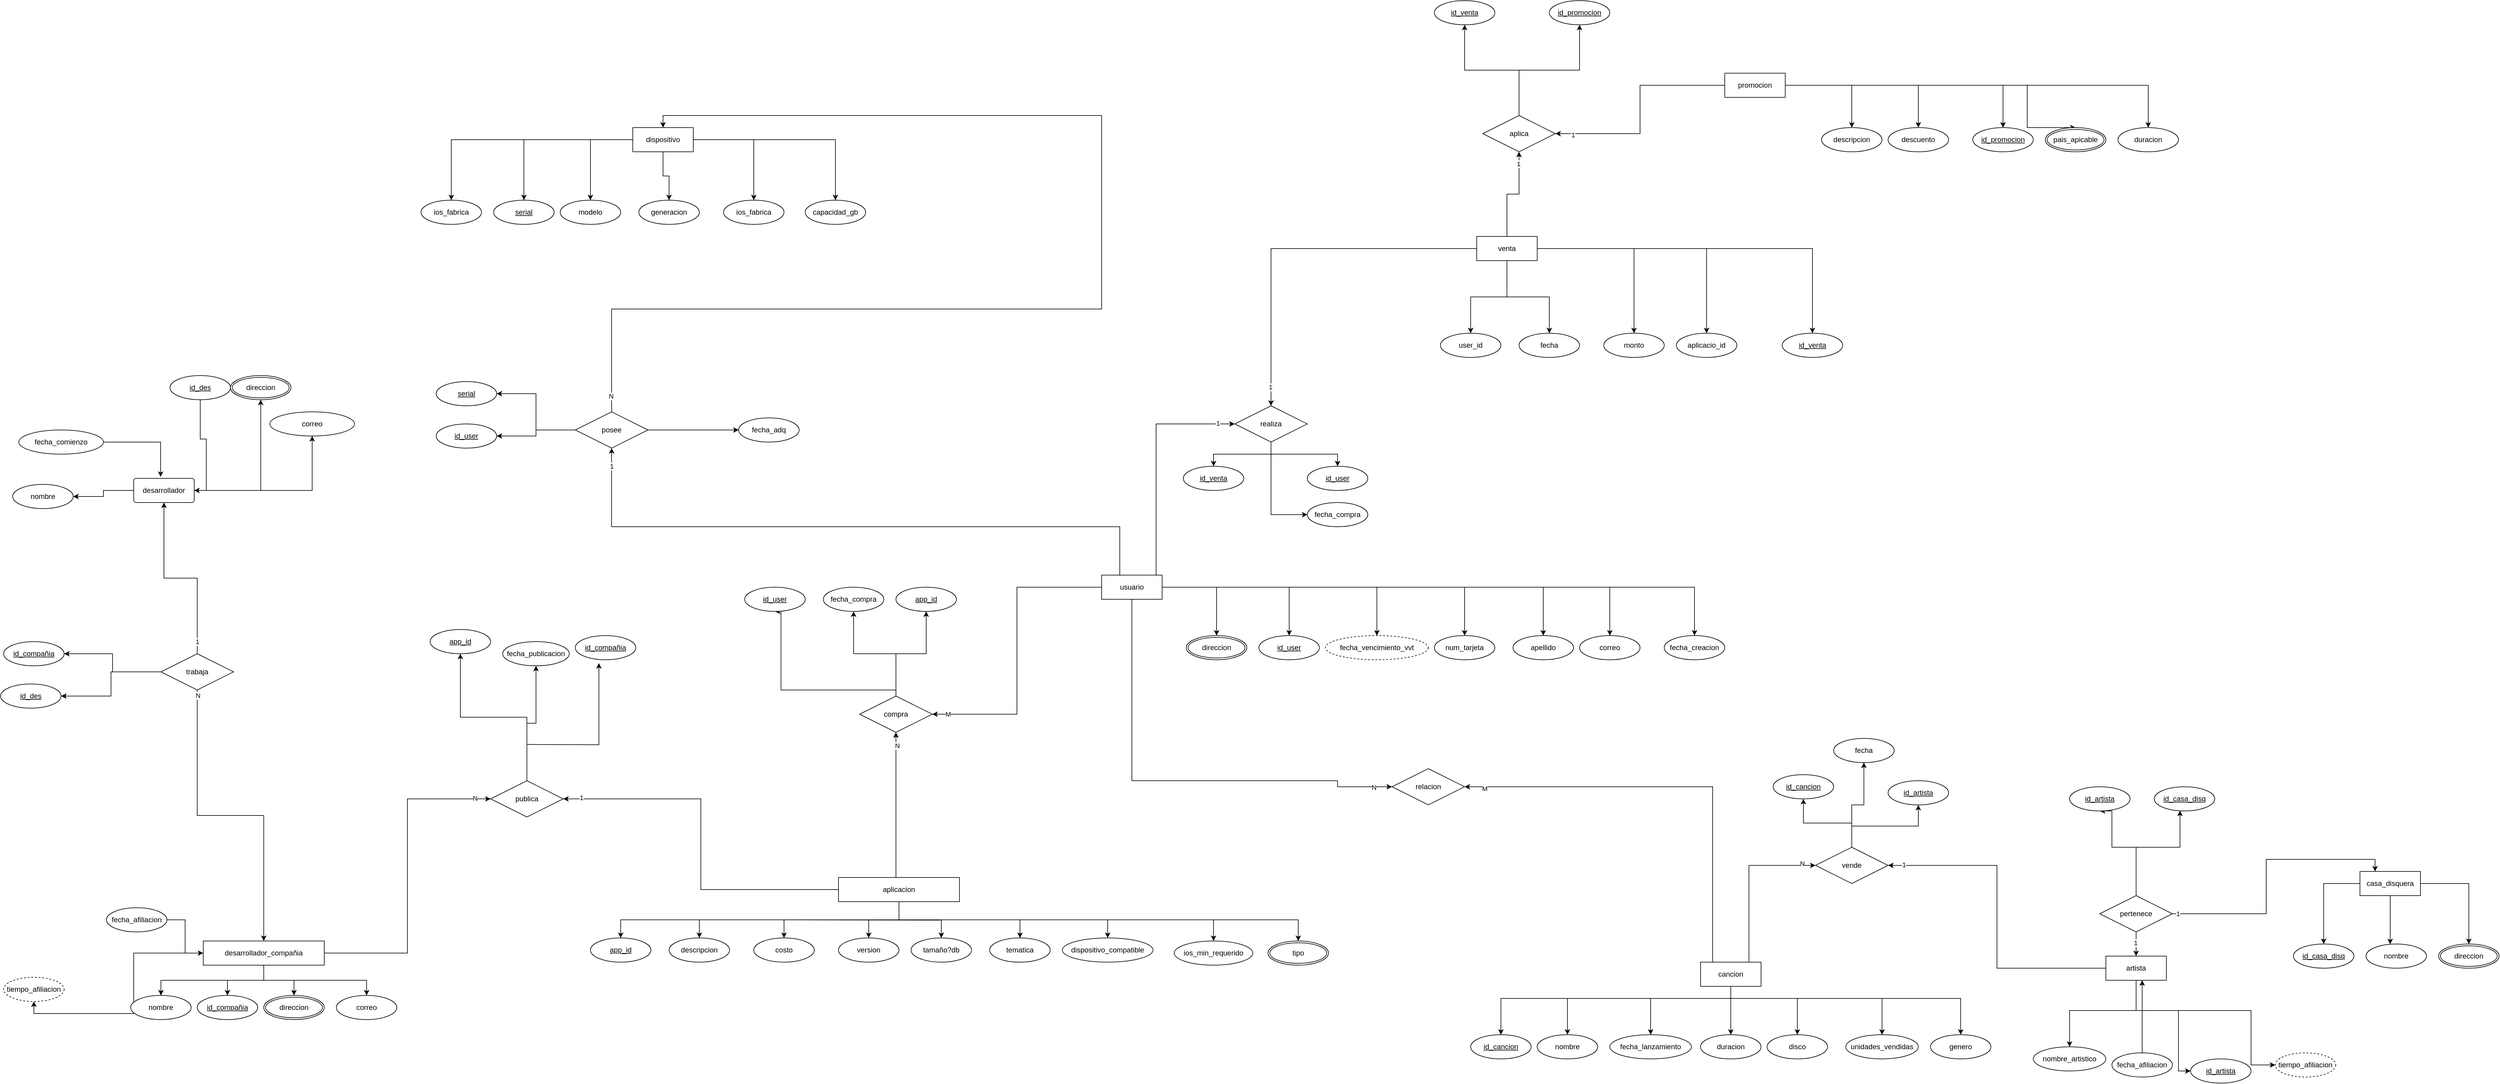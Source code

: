 <mxfile version="22.0.4" type="github">
  <diagram id="R2lEEEUBdFMjLlhIrx00" name="Page-1">
    <mxGraphModel dx="4090" dy="2417" grid="1" gridSize="10" guides="1" tooltips="1" connect="1" arrows="1" fold="1" page="1" pageScale="1" pageWidth="850" pageHeight="1100" math="0" shadow="0" extFonts="Permanent Marker^https://fonts.googleapis.com/css?family=Permanent+Marker">
      <root>
        <mxCell id="0" />
        <mxCell id="1" parent="0" />
        <mxCell id="SSo1Bui5Lx6O3HchYfqY-8" style="edgeStyle=orthogonalEdgeStyle;rounded=0;orthogonalLoop=1;jettySize=auto;html=1;exitX=0.5;exitY=1;exitDx=0;exitDy=0;labelBackgroundColor=none;fontColor=default;" parent="1" source="SSo1Bui5Lx6O3HchYfqY-2" target="SSo1Bui5Lx6O3HchYfqY-3" edge="1">
          <mxGeometry relative="1" as="geometry" />
        </mxCell>
        <mxCell id="SSo1Bui5Lx6O3HchYfqY-15" style="edgeStyle=orthogonalEdgeStyle;rounded=0;orthogonalLoop=1;jettySize=auto;html=1;exitX=0.5;exitY=1;exitDx=0;exitDy=0;entryX=0.5;entryY=0;entryDx=0;entryDy=0;labelBackgroundColor=none;fontColor=default;" parent="1" source="SSo1Bui5Lx6O3HchYfqY-2" target="SSo1Bui5Lx6O3HchYfqY-14" edge="1">
          <mxGeometry relative="1" as="geometry" />
        </mxCell>
        <mxCell id="SSo1Bui5Lx6O3HchYfqY-17" style="edgeStyle=orthogonalEdgeStyle;rounded=0;orthogonalLoop=1;jettySize=auto;html=1;exitX=0.5;exitY=1;exitDx=0;exitDy=0;entryX=0.5;entryY=0;entryDx=0;entryDy=0;labelBackgroundColor=none;fontColor=default;" parent="1" source="SSo1Bui5Lx6O3HchYfqY-2" target="SSo1Bui5Lx6O3HchYfqY-11" edge="1">
          <mxGeometry relative="1" as="geometry" />
        </mxCell>
        <mxCell id="SSo1Bui5Lx6O3HchYfqY-18" style="edgeStyle=orthogonalEdgeStyle;rounded=0;orthogonalLoop=1;jettySize=auto;html=1;exitX=0.5;exitY=1;exitDx=0;exitDy=0;entryX=0.5;entryY=0;entryDx=0;entryDy=0;labelBackgroundColor=none;fontColor=default;" parent="1" source="SSo1Bui5Lx6O3HchYfqY-2" target="SSo1Bui5Lx6O3HchYfqY-16" edge="1">
          <mxGeometry relative="1" as="geometry" />
        </mxCell>
        <mxCell id="SSo1Bui5Lx6O3HchYfqY-138" style="edgeStyle=orthogonalEdgeStyle;rounded=0;orthogonalLoop=1;jettySize=auto;html=1;entryX=0.5;entryY=1;entryDx=0;entryDy=0;labelBackgroundColor=none;fontColor=default;" parent="1" source="SSo1Bui5Lx6O3HchYfqY-2" target="SSo1Bui5Lx6O3HchYfqY-134" edge="1">
          <mxGeometry relative="1" as="geometry" />
        </mxCell>
        <mxCell id="jsPNZrVTcMgxIfO3t_Fd-47" style="edgeStyle=orthogonalEdgeStyle;rounded=0;orthogonalLoop=1;jettySize=auto;html=1;entryX=0;entryY=0.5;entryDx=0;entryDy=0;labelBackgroundColor=none;fontColor=default;" edge="1" parent="1" source="SSo1Bui5Lx6O3HchYfqY-2" target="SSo1Bui5Lx6O3HchYfqY-145">
          <mxGeometry relative="1" as="geometry" />
        </mxCell>
        <mxCell id="jsPNZrVTcMgxIfO3t_Fd-82" value="N" style="edgeLabel;html=1;align=center;verticalAlign=middle;resizable=0;points=[];" vertex="1" connectable="0" parent="jsPNZrVTcMgxIfO3t_Fd-47">
          <mxGeometry x="0.902" y="1" relative="1" as="geometry">
            <mxPoint as="offset" />
          </mxGeometry>
        </mxCell>
        <mxCell id="SSo1Bui5Lx6O3HchYfqY-2" value="desarrollador_compañia" style="whiteSpace=wrap;html=1;align=center;labelBackgroundColor=none;" parent="1" vertex="1">
          <mxGeometry x="-1335" y="725" width="200" height="40" as="geometry" />
        </mxCell>
        <mxCell id="SSo1Bui5Lx6O3HchYfqY-3" value="nombre " style="ellipse;whiteSpace=wrap;html=1;align=center;labelBackgroundColor=none;" parent="1" vertex="1">
          <mxGeometry x="-1455" y="815" width="100" height="40" as="geometry" />
        </mxCell>
        <mxCell id="SSo1Bui5Lx6O3HchYfqY-11" value="id_compañia" style="ellipse;whiteSpace=wrap;html=1;align=center;fontStyle=4;labelBackgroundColor=none;" parent="1" vertex="1">
          <mxGeometry x="-1345" y="815" width="100" height="40" as="geometry" />
        </mxCell>
        <mxCell id="SSo1Bui5Lx6O3HchYfqY-14" value="direccion" style="ellipse;shape=doubleEllipse;margin=3;whiteSpace=wrap;html=1;align=center;labelBackgroundColor=none;" parent="1" vertex="1">
          <mxGeometry x="-1235" y="815" width="100" height="40" as="geometry" />
        </mxCell>
        <mxCell id="SSo1Bui5Lx6O3HchYfqY-16" value="correo" style="ellipse;whiteSpace=wrap;html=1;align=center;labelBackgroundColor=none;" parent="1" vertex="1">
          <mxGeometry x="-1115" y="815" width="100" height="40" as="geometry" />
        </mxCell>
        <mxCell id="SSo1Bui5Lx6O3HchYfqY-23" style="edgeStyle=orthogonalEdgeStyle;rounded=0;orthogonalLoop=1;jettySize=auto;html=1;exitX=0.5;exitY=1;exitDx=0;exitDy=0;entryX=0.5;entryY=0;entryDx=0;entryDy=0;labelBackgroundColor=none;fontColor=default;" parent="1" source="SSo1Bui5Lx6O3HchYfqY-19" target="SSo1Bui5Lx6O3HchYfqY-22" edge="1">
          <mxGeometry relative="1" as="geometry" />
        </mxCell>
        <mxCell id="SSo1Bui5Lx6O3HchYfqY-26" style="edgeStyle=orthogonalEdgeStyle;rounded=0;orthogonalLoop=1;jettySize=auto;html=1;exitX=0.5;exitY=1;exitDx=0;exitDy=0;entryX=0.5;entryY=0;entryDx=0;entryDy=0;labelBackgroundColor=none;fontColor=default;" parent="1" source="SSo1Bui5Lx6O3HchYfqY-19" target="SSo1Bui5Lx6O3HchYfqY-24" edge="1">
          <mxGeometry relative="1" as="geometry" />
        </mxCell>
        <mxCell id="SSo1Bui5Lx6O3HchYfqY-28" style="edgeStyle=orthogonalEdgeStyle;rounded=0;orthogonalLoop=1;jettySize=auto;html=1;exitX=0.5;exitY=1;exitDx=0;exitDy=0;entryX=0.5;entryY=0;entryDx=0;entryDy=0;labelBackgroundColor=none;fontColor=default;" parent="1" source="SSo1Bui5Lx6O3HchYfqY-19" target="SSo1Bui5Lx6O3HchYfqY-20" edge="1">
          <mxGeometry relative="1" as="geometry" />
        </mxCell>
        <mxCell id="SSo1Bui5Lx6O3HchYfqY-29" style="edgeStyle=orthogonalEdgeStyle;rounded=0;orthogonalLoop=1;jettySize=auto;html=1;exitX=0.5;exitY=1;exitDx=0;exitDy=0;entryX=0.5;entryY=0;entryDx=0;entryDy=0;labelBackgroundColor=none;fontColor=default;" parent="1" source="SSo1Bui5Lx6O3HchYfqY-19" target="SSo1Bui5Lx6O3HchYfqY-27" edge="1">
          <mxGeometry relative="1" as="geometry" />
        </mxCell>
        <mxCell id="SSo1Bui5Lx6O3HchYfqY-31" style="edgeStyle=orthogonalEdgeStyle;rounded=0;orthogonalLoop=1;jettySize=auto;html=1;entryX=0.5;entryY=0;entryDx=0;entryDy=0;labelBackgroundColor=none;fontColor=default;" parent="1" target="SSo1Bui5Lx6O3HchYfqY-30" edge="1">
          <mxGeometry relative="1" as="geometry">
            <mxPoint x="-375" y="690" as="sourcePoint" />
          </mxGeometry>
        </mxCell>
        <mxCell id="SSo1Bui5Lx6O3HchYfqY-33" style="edgeStyle=orthogonalEdgeStyle;rounded=0;orthogonalLoop=1;jettySize=auto;html=1;exitX=0.5;exitY=1;exitDx=0;exitDy=0;entryX=0.5;entryY=0;entryDx=0;entryDy=0;labelBackgroundColor=none;fontColor=default;" parent="1" source="SSo1Bui5Lx6O3HchYfqY-19" target="SSo1Bui5Lx6O3HchYfqY-32" edge="1">
          <mxGeometry relative="1" as="geometry" />
        </mxCell>
        <mxCell id="jsPNZrVTcMgxIfO3t_Fd-42" style="edgeStyle=orthogonalEdgeStyle;rounded=0;orthogonalLoop=1;jettySize=auto;html=1;entryX=0.5;entryY=1;entryDx=0;entryDy=0;labelBackgroundColor=none;fontColor=default;" edge="1" parent="1" source="SSo1Bui5Lx6O3HchYfqY-19" target="SSo1Bui5Lx6O3HchYfqY-162">
          <mxGeometry relative="1" as="geometry">
            <Array as="points">
              <mxPoint x="-190" y="540" />
              <mxPoint x="-190" y="540" />
            </Array>
          </mxGeometry>
        </mxCell>
        <mxCell id="jsPNZrVTcMgxIfO3t_Fd-86" value="N" style="edgeLabel;html=1;align=center;verticalAlign=middle;resizable=0;points=[];" vertex="1" connectable="0" parent="jsPNZrVTcMgxIfO3t_Fd-42">
          <mxGeometry x="0.817" y="-2" relative="1" as="geometry">
            <mxPoint as="offset" />
          </mxGeometry>
        </mxCell>
        <mxCell id="jsPNZrVTcMgxIfO3t_Fd-46" style="edgeStyle=orthogonalEdgeStyle;rounded=0;orthogonalLoop=1;jettySize=auto;html=1;entryX=1;entryY=0.5;entryDx=0;entryDy=0;labelBackgroundColor=none;fontColor=default;" edge="1" parent="1" source="SSo1Bui5Lx6O3HchYfqY-19" target="SSo1Bui5Lx6O3HchYfqY-145">
          <mxGeometry relative="1" as="geometry" />
        </mxCell>
        <mxCell id="jsPNZrVTcMgxIfO3t_Fd-80" value="1" style="edgeLabel;html=1;align=center;verticalAlign=middle;resizable=0;points=[];" vertex="1" connectable="0" parent="jsPNZrVTcMgxIfO3t_Fd-46">
          <mxGeometry x="0.9" y="2" relative="1" as="geometry">
            <mxPoint y="-4" as="offset" />
          </mxGeometry>
        </mxCell>
        <mxCell id="jsPNZrVTcMgxIfO3t_Fd-50" style="edgeStyle=orthogonalEdgeStyle;rounded=0;orthogonalLoop=1;jettySize=auto;html=1;labelBackgroundColor=none;fontColor=default;" edge="1" parent="1" source="SSo1Bui5Lx6O3HchYfqY-19" target="SSo1Bui5Lx6O3HchYfqY-34">
          <mxGeometry relative="1" as="geometry">
            <Array as="points">
              <mxPoint x="-185" y="690" />
              <mxPoint x="160" y="690" />
            </Array>
          </mxGeometry>
        </mxCell>
        <mxCell id="jsPNZrVTcMgxIfO3t_Fd-52" style="edgeStyle=orthogonalEdgeStyle;rounded=0;orthogonalLoop=1;jettySize=auto;html=1;entryX=0.5;entryY=0;entryDx=0;entryDy=0;labelBackgroundColor=none;fontColor=default;" edge="1" parent="1" source="SSo1Bui5Lx6O3HchYfqY-19" target="jsPNZrVTcMgxIfO3t_Fd-39">
          <mxGeometry relative="1" as="geometry">
            <Array as="points">
              <mxPoint x="-185" y="690" />
              <mxPoint x="475" y="690" />
            </Array>
          </mxGeometry>
        </mxCell>
        <mxCell id="jsPNZrVTcMgxIfO3t_Fd-85" style="edgeStyle=orthogonalEdgeStyle;rounded=0;orthogonalLoop=1;jettySize=auto;html=1;entryX=0.5;entryY=0;entryDx=0;entryDy=0;" edge="1" parent="1" source="SSo1Bui5Lx6O3HchYfqY-19" target="SSo1Bui5Lx6O3HchYfqY-139">
          <mxGeometry relative="1" as="geometry">
            <Array as="points">
              <mxPoint x="-185" y="690" />
              <mxPoint x="335" y="690" />
            </Array>
          </mxGeometry>
        </mxCell>
        <mxCell id="SSo1Bui5Lx6O3HchYfqY-19" value="aplicacion" style="whiteSpace=wrap;html=1;align=center;labelBackgroundColor=none;" parent="1" vertex="1">
          <mxGeometry x="-285" y="620" width="200" height="40" as="geometry" />
        </mxCell>
        <mxCell id="SSo1Bui5Lx6O3HchYfqY-20" value="app_id" style="ellipse;whiteSpace=wrap;html=1;align=center;fontStyle=4;labelBackgroundColor=none;" parent="1" vertex="1">
          <mxGeometry x="-695" y="720" width="100" height="40" as="geometry" />
        </mxCell>
        <mxCell id="SSo1Bui5Lx6O3HchYfqY-22" value="descripcion&lt;br&gt;" style="ellipse;whiteSpace=wrap;html=1;align=center;labelBackgroundColor=none;" parent="1" vertex="1">
          <mxGeometry x="-565" y="720" width="100" height="40" as="geometry" />
        </mxCell>
        <mxCell id="SSo1Bui5Lx6O3HchYfqY-24" value="costo" style="ellipse;whiteSpace=wrap;html=1;align=center;labelBackgroundColor=none;" parent="1" vertex="1">
          <mxGeometry x="-425" y="720" width="100" height="40" as="geometry" />
        </mxCell>
        <mxCell id="SSo1Bui5Lx6O3HchYfqY-27" value="version&lt;br&gt;" style="ellipse;whiteSpace=wrap;html=1;align=center;labelBackgroundColor=none;" parent="1" vertex="1">
          <mxGeometry x="-285" y="720" width="100" height="40" as="geometry" />
        </mxCell>
        <mxCell id="SSo1Bui5Lx6O3HchYfqY-30" value="tamaño?db" style="ellipse;whiteSpace=wrap;html=1;align=center;labelBackgroundColor=none;" parent="1" vertex="1">
          <mxGeometry x="-165" y="720" width="100" height="40" as="geometry" />
        </mxCell>
        <mxCell id="SSo1Bui5Lx6O3HchYfqY-32" value="tematica" style="ellipse;whiteSpace=wrap;html=1;align=center;labelBackgroundColor=none;" parent="1" vertex="1">
          <mxGeometry x="-35" y="720" width="100" height="40" as="geometry" />
        </mxCell>
        <mxCell id="SSo1Bui5Lx6O3HchYfqY-34" value="dispositivo_compatible" style="ellipse;whiteSpace=wrap;html=1;align=center;labelBackgroundColor=none;" parent="1" vertex="1">
          <mxGeometry x="85" y="720" width="150" height="40" as="geometry" />
        </mxCell>
        <mxCell id="SSo1Bui5Lx6O3HchYfqY-39" style="edgeStyle=orthogonalEdgeStyle;rounded=0;orthogonalLoop=1;jettySize=auto;html=1;entryX=0.5;entryY=0;entryDx=0;entryDy=0;labelBackgroundColor=none;fontColor=default;" parent="1" source="SSo1Bui5Lx6O3HchYfqY-37" target="SSo1Bui5Lx6O3HchYfqY-38" edge="1">
          <mxGeometry relative="1" as="geometry" />
        </mxCell>
        <mxCell id="SSo1Bui5Lx6O3HchYfqY-43" style="edgeStyle=orthogonalEdgeStyle;rounded=0;orthogonalLoop=1;jettySize=auto;html=1;entryX=0.5;entryY=0;entryDx=0;entryDy=0;labelBackgroundColor=none;fontColor=default;" parent="1" source="SSo1Bui5Lx6O3HchYfqY-37" target="SSo1Bui5Lx6O3HchYfqY-42" edge="1">
          <mxGeometry relative="1" as="geometry" />
        </mxCell>
        <mxCell id="SSo1Bui5Lx6O3HchYfqY-46" style="edgeStyle=orthogonalEdgeStyle;rounded=0;orthogonalLoop=1;jettySize=auto;html=1;labelBackgroundColor=none;fontColor=default;" parent="1" source="SSo1Bui5Lx6O3HchYfqY-37" target="SSo1Bui5Lx6O3HchYfqY-45" edge="1">
          <mxGeometry relative="1" as="geometry" />
        </mxCell>
        <mxCell id="SSo1Bui5Lx6O3HchYfqY-48" style="edgeStyle=orthogonalEdgeStyle;rounded=0;orthogonalLoop=1;jettySize=auto;html=1;entryX=0.5;entryY=0;entryDx=0;entryDy=0;labelBackgroundColor=none;fontColor=default;" parent="1" source="SSo1Bui5Lx6O3HchYfqY-37" target="SSo1Bui5Lx6O3HchYfqY-47" edge="1">
          <mxGeometry relative="1" as="geometry" />
        </mxCell>
        <mxCell id="SSo1Bui5Lx6O3HchYfqY-51" style="edgeStyle=orthogonalEdgeStyle;rounded=0;orthogonalLoop=1;jettySize=auto;html=1;labelBackgroundColor=none;fontColor=default;" parent="1" source="SSo1Bui5Lx6O3HchYfqY-37" target="SSo1Bui5Lx6O3HchYfqY-50" edge="1">
          <mxGeometry relative="1" as="geometry" />
        </mxCell>
        <mxCell id="SSo1Bui5Lx6O3HchYfqY-57" style="edgeStyle=orthogonalEdgeStyle;rounded=0;orthogonalLoop=1;jettySize=auto;html=1;labelBackgroundColor=none;fontColor=default;" parent="1" source="SSo1Bui5Lx6O3HchYfqY-37" target="SSo1Bui5Lx6O3HchYfqY-54" edge="1">
          <mxGeometry relative="1" as="geometry" />
        </mxCell>
        <mxCell id="jsPNZrVTcMgxIfO3t_Fd-41" style="edgeStyle=orthogonalEdgeStyle;rounded=0;orthogonalLoop=1;jettySize=auto;html=1;entryX=1;entryY=0.5;entryDx=0;entryDy=0;labelBackgroundColor=none;fontColor=default;" edge="1" parent="1" source="SSo1Bui5Lx6O3HchYfqY-37" target="SSo1Bui5Lx6O3HchYfqY-162">
          <mxGeometry relative="1" as="geometry" />
        </mxCell>
        <mxCell id="jsPNZrVTcMgxIfO3t_Fd-87" value="M" style="edgeLabel;html=1;align=center;verticalAlign=middle;resizable=0;points=[];" vertex="1" connectable="0" parent="jsPNZrVTcMgxIfO3t_Fd-41">
          <mxGeometry x="0.894" relative="1" as="geometry">
            <mxPoint as="offset" />
          </mxGeometry>
        </mxCell>
        <mxCell id="jsPNZrVTcMgxIfO3t_Fd-54" style="edgeStyle=orthogonalEdgeStyle;rounded=0;orthogonalLoop=1;jettySize=auto;html=1;entryX=0.5;entryY=0;entryDx=0;entryDy=0;labelBackgroundColor=none;fontColor=default;" edge="1" parent="1" source="SSo1Bui5Lx6O3HchYfqY-37" target="SSo1Bui5Lx6O3HchYfqY-52">
          <mxGeometry relative="1" as="geometry" />
        </mxCell>
        <mxCell id="jsPNZrVTcMgxIfO3t_Fd-55" style="edgeStyle=orthogonalEdgeStyle;rounded=0;orthogonalLoop=1;jettySize=auto;html=1;entryX=0;entryY=0.5;entryDx=0;entryDy=0;labelBackgroundColor=none;fontColor=default;" edge="1" parent="1" source="SSo1Bui5Lx6O3HchYfqY-37" target="SSo1Bui5Lx6O3HchYfqY-180">
          <mxGeometry relative="1" as="geometry">
            <Array as="points">
              <mxPoint x="240" y="-130" />
            </Array>
          </mxGeometry>
        </mxCell>
        <mxCell id="jsPNZrVTcMgxIfO3t_Fd-92" value="1" style="edgeLabel;html=1;align=center;verticalAlign=middle;resizable=0;points=[];" vertex="1" connectable="0" parent="jsPNZrVTcMgxIfO3t_Fd-55">
          <mxGeometry x="0.852" y="1" relative="1" as="geometry">
            <mxPoint as="offset" />
          </mxGeometry>
        </mxCell>
        <mxCell id="jsPNZrVTcMgxIfO3t_Fd-94" style="edgeStyle=orthogonalEdgeStyle;rounded=0;orthogonalLoop=1;jettySize=auto;html=1;entryX=0.5;entryY=1;entryDx=0;entryDy=0;" edge="1" parent="1" source="SSo1Bui5Lx6O3HchYfqY-37" target="SSo1Bui5Lx6O3HchYfqY-172">
          <mxGeometry relative="1" as="geometry">
            <Array as="points">
              <mxPoint x="180" y="40" />
              <mxPoint x="-660" y="40" />
            </Array>
          </mxGeometry>
        </mxCell>
        <mxCell id="jsPNZrVTcMgxIfO3t_Fd-95" value="1" style="edgeLabel;html=1;align=center;verticalAlign=middle;resizable=0;points=[];" vertex="1" connectable="0" parent="jsPNZrVTcMgxIfO3t_Fd-94">
          <mxGeometry x="0.943" relative="1" as="geometry">
            <mxPoint as="offset" />
          </mxGeometry>
        </mxCell>
        <mxCell id="SSo1Bui5Lx6O3HchYfqY-37" value="usuario" style="whiteSpace=wrap;html=1;align=center;labelBackgroundColor=none;" parent="1" vertex="1">
          <mxGeometry x="150" y="120" width="100" height="40" as="geometry" />
        </mxCell>
        <mxCell id="SSo1Bui5Lx6O3HchYfqY-38" value="id_user" style="ellipse;whiteSpace=wrap;html=1;align=center;fontStyle=4;labelBackgroundColor=none;" parent="1" vertex="1">
          <mxGeometry x="410" y="220" width="100" height="40" as="geometry" />
        </mxCell>
        <mxCell id="SSo1Bui5Lx6O3HchYfqY-42" value="apellido" style="ellipse;whiteSpace=wrap;html=1;align=center;labelBackgroundColor=none;" parent="1" vertex="1">
          <mxGeometry x="830" y="220" width="100" height="40" as="geometry" />
        </mxCell>
        <mxCell id="SSo1Bui5Lx6O3HchYfqY-45" value="direccion" style="ellipse;shape=doubleEllipse;margin=3;whiteSpace=wrap;html=1;align=center;labelBackgroundColor=none;" parent="1" vertex="1">
          <mxGeometry x="290" y="220" width="100" height="40" as="geometry" />
        </mxCell>
        <mxCell id="SSo1Bui5Lx6O3HchYfqY-47" value="correo" style="ellipse;whiteSpace=wrap;html=1;align=center;labelBackgroundColor=none;" parent="1" vertex="1">
          <mxGeometry x="940" y="220" width="100" height="40" as="geometry" />
        </mxCell>
        <mxCell id="SSo1Bui5Lx6O3HchYfqY-50" value="num_tarjeta" style="ellipse;whiteSpace=wrap;html=1;align=center;labelBackgroundColor=none;" parent="1" vertex="1">
          <mxGeometry x="700" y="220" width="100" height="40" as="geometry" />
        </mxCell>
        <mxCell id="SSo1Bui5Lx6O3HchYfqY-52" value="fecha_creacion" style="ellipse;whiteSpace=wrap;html=1;align=center;labelBackgroundColor=none;" parent="1" vertex="1">
          <mxGeometry x="1080" y="220" width="100" height="40" as="geometry" />
        </mxCell>
        <mxCell id="SSo1Bui5Lx6O3HchYfqY-54" value="fecha_vencimiento_vvt" style="ellipse;whiteSpace=wrap;html=1;align=center;dashed=1;labelBackgroundColor=none;" parent="1" vertex="1">
          <mxGeometry x="520" y="220" width="170" height="40" as="geometry" />
        </mxCell>
        <mxCell id="SSo1Bui5Lx6O3HchYfqY-60" style="edgeStyle=orthogonalEdgeStyle;rounded=0;orthogonalLoop=1;jettySize=auto;html=1;entryX=0.5;entryY=0;entryDx=0;entryDy=0;labelBackgroundColor=none;fontColor=default;" parent="1" source="SSo1Bui5Lx6O3HchYfqY-58" target="SSo1Bui5Lx6O3HchYfqY-59" edge="1">
          <mxGeometry relative="1" as="geometry" />
        </mxCell>
        <mxCell id="SSo1Bui5Lx6O3HchYfqY-62" style="edgeStyle=orthogonalEdgeStyle;rounded=0;orthogonalLoop=1;jettySize=auto;html=1;entryX=0.5;entryY=0;entryDx=0;entryDy=0;labelBackgroundColor=none;fontColor=default;" parent="1" source="SSo1Bui5Lx6O3HchYfqY-58" target="SSo1Bui5Lx6O3HchYfqY-61" edge="1">
          <mxGeometry relative="1" as="geometry" />
        </mxCell>
        <mxCell id="SSo1Bui5Lx6O3HchYfqY-64" style="edgeStyle=orthogonalEdgeStyle;rounded=0;orthogonalLoop=1;jettySize=auto;html=1;entryX=0.5;entryY=0;entryDx=0;entryDy=0;labelBackgroundColor=none;fontColor=default;" parent="1" source="SSo1Bui5Lx6O3HchYfqY-58" target="SSo1Bui5Lx6O3HchYfqY-63" edge="1">
          <mxGeometry relative="1" as="geometry" />
        </mxCell>
        <mxCell id="SSo1Bui5Lx6O3HchYfqY-66" style="edgeStyle=orthogonalEdgeStyle;rounded=0;orthogonalLoop=1;jettySize=auto;html=1;labelBackgroundColor=none;fontColor=default;" parent="1" source="SSo1Bui5Lx6O3HchYfqY-58" target="SSo1Bui5Lx6O3HchYfqY-65" edge="1">
          <mxGeometry relative="1" as="geometry" />
        </mxCell>
        <mxCell id="SSo1Bui5Lx6O3HchYfqY-69" style="edgeStyle=orthogonalEdgeStyle;rounded=0;orthogonalLoop=1;jettySize=auto;html=1;labelBackgroundColor=none;fontColor=default;" parent="1" source="SSo1Bui5Lx6O3HchYfqY-58" target="SSo1Bui5Lx6O3HchYfqY-68" edge="1">
          <mxGeometry relative="1" as="geometry" />
        </mxCell>
        <mxCell id="SSo1Bui5Lx6O3HchYfqY-143" style="edgeStyle=orthogonalEdgeStyle;rounded=0;orthogonalLoop=1;jettySize=auto;html=1;entryX=0.5;entryY=0;entryDx=0;entryDy=0;labelBackgroundColor=none;fontColor=default;" parent="1" source="SSo1Bui5Lx6O3HchYfqY-58" target="SSo1Bui5Lx6O3HchYfqY-141" edge="1">
          <mxGeometry relative="1" as="geometry" />
        </mxCell>
        <mxCell id="SSo1Bui5Lx6O3HchYfqY-58" value="dispositivo" style="whiteSpace=wrap;html=1;align=center;labelBackgroundColor=none;" parent="1" vertex="1">
          <mxGeometry x="-625" y="-620" width="100" height="40" as="geometry" />
        </mxCell>
        <mxCell id="SSo1Bui5Lx6O3HchYfqY-59" value="serial" style="ellipse;whiteSpace=wrap;html=1;align=center;fontStyle=4;labelBackgroundColor=none;" parent="1" vertex="1">
          <mxGeometry x="-855" y="-500" width="100" height="40" as="geometry" />
        </mxCell>
        <mxCell id="SSo1Bui5Lx6O3HchYfqY-61" value="modelo" style="ellipse;whiteSpace=wrap;html=1;align=center;labelBackgroundColor=none;" parent="1" vertex="1">
          <mxGeometry x="-745" y="-500" width="100" height="40" as="geometry" />
        </mxCell>
        <mxCell id="SSo1Bui5Lx6O3HchYfqY-63" value="generacion" style="ellipse;whiteSpace=wrap;html=1;align=center;labelBackgroundColor=none;" parent="1" vertex="1">
          <mxGeometry x="-615" y="-500" width="100" height="40" as="geometry" />
        </mxCell>
        <mxCell id="SSo1Bui5Lx6O3HchYfqY-65" value="ios_fabrica" style="ellipse;whiteSpace=wrap;html=1;align=center;labelBackgroundColor=none;" parent="1" vertex="1">
          <mxGeometry x="-475" y="-500" width="100" height="40" as="geometry" />
        </mxCell>
        <mxCell id="SSo1Bui5Lx6O3HchYfqY-68" value="capacidad_gb" style="ellipse;whiteSpace=wrap;html=1;align=center;labelBackgroundColor=none;" parent="1" vertex="1">
          <mxGeometry x="-340" y="-500" width="100" height="40" as="geometry" />
        </mxCell>
        <mxCell id="SSo1Bui5Lx6O3HchYfqY-72" style="edgeStyle=orthogonalEdgeStyle;rounded=0;orthogonalLoop=1;jettySize=auto;html=1;labelBackgroundColor=none;fontColor=default;" parent="1" source="SSo1Bui5Lx6O3HchYfqY-70" target="SSo1Bui5Lx6O3HchYfqY-71" edge="1">
          <mxGeometry relative="1" as="geometry" />
        </mxCell>
        <mxCell id="SSo1Bui5Lx6O3HchYfqY-75" style="edgeStyle=orthogonalEdgeStyle;rounded=0;orthogonalLoop=1;jettySize=auto;html=1;entryX=0.5;entryY=0;entryDx=0;entryDy=0;labelBackgroundColor=none;fontColor=default;" parent="1" source="SSo1Bui5Lx6O3HchYfqY-70" target="SSo1Bui5Lx6O3HchYfqY-73" edge="1">
          <mxGeometry relative="1" as="geometry" />
        </mxCell>
        <mxCell id="SSo1Bui5Lx6O3HchYfqY-77" style="edgeStyle=orthogonalEdgeStyle;rounded=0;orthogonalLoop=1;jettySize=auto;html=1;entryX=0.5;entryY=0;entryDx=0;entryDy=0;labelBackgroundColor=none;fontColor=default;" parent="1" source="SSo1Bui5Lx6O3HchYfqY-70" target="SSo1Bui5Lx6O3HchYfqY-76" edge="1">
          <mxGeometry relative="1" as="geometry" />
        </mxCell>
        <mxCell id="SSo1Bui5Lx6O3HchYfqY-80" style="edgeStyle=orthogonalEdgeStyle;rounded=0;orthogonalLoop=1;jettySize=auto;html=1;labelBackgroundColor=none;fontColor=default;" parent="1" source="SSo1Bui5Lx6O3HchYfqY-70" target="SSo1Bui5Lx6O3HchYfqY-79" edge="1">
          <mxGeometry relative="1" as="geometry" />
        </mxCell>
        <mxCell id="SSo1Bui5Lx6O3HchYfqY-83" style="edgeStyle=orthogonalEdgeStyle;rounded=0;orthogonalLoop=1;jettySize=auto;html=1;labelBackgroundColor=none;fontColor=default;" parent="1" source="SSo1Bui5Lx6O3HchYfqY-70" target="SSo1Bui5Lx6O3HchYfqY-82" edge="1">
          <mxGeometry relative="1" as="geometry" />
        </mxCell>
        <mxCell id="jsPNZrVTcMgxIfO3t_Fd-70" style="edgeStyle=orthogonalEdgeStyle;rounded=0;orthogonalLoop=1;jettySize=auto;html=1;entryX=0.5;entryY=1;entryDx=0;entryDy=0;labelBackgroundColor=none;fontColor=default;" edge="1" parent="1" source="SSo1Bui5Lx6O3HchYfqY-70" target="SSo1Bui5Lx6O3HchYfqY-188">
          <mxGeometry relative="1" as="geometry" />
        </mxCell>
        <mxCell id="jsPNZrVTcMgxIfO3t_Fd-90" value="1" style="edgeLabel;html=1;align=center;verticalAlign=middle;resizable=0;points=[];" vertex="1" connectable="0" parent="jsPNZrVTcMgxIfO3t_Fd-70">
          <mxGeometry x="0.752" y="1" relative="1" as="geometry">
            <mxPoint as="offset" />
          </mxGeometry>
        </mxCell>
        <mxCell id="jsPNZrVTcMgxIfO3t_Fd-72" style="edgeStyle=orthogonalEdgeStyle;rounded=0;orthogonalLoop=1;jettySize=auto;html=1;entryX=0.5;entryY=0;entryDx=0;entryDy=0;labelBackgroundColor=none;fontColor=default;" edge="1" parent="1" source="SSo1Bui5Lx6O3HchYfqY-70" target="SSo1Bui5Lx6O3HchYfqY-180">
          <mxGeometry relative="1" as="geometry" />
        </mxCell>
        <mxCell id="jsPNZrVTcMgxIfO3t_Fd-93" value="1" style="edgeLabel;html=1;align=center;verticalAlign=middle;resizable=0;points=[];" vertex="1" connectable="0" parent="jsPNZrVTcMgxIfO3t_Fd-72">
          <mxGeometry x="0.896" y="-1" relative="1" as="geometry">
            <mxPoint as="offset" />
          </mxGeometry>
        </mxCell>
        <mxCell id="SSo1Bui5Lx6O3HchYfqY-70" value="venta" style="whiteSpace=wrap;html=1;align=center;labelBackgroundColor=none;" parent="1" vertex="1">
          <mxGeometry x="770" y="-440" width="100" height="40" as="geometry" />
        </mxCell>
        <mxCell id="SSo1Bui5Lx6O3HchYfqY-71" value="id_venta" style="ellipse;whiteSpace=wrap;html=1;align=center;fontStyle=4;labelBackgroundColor=none;" parent="1" vertex="1">
          <mxGeometry x="1275" y="-280" width="100" height="40" as="geometry" />
        </mxCell>
        <mxCell id="SSo1Bui5Lx6O3HchYfqY-73" value="user_id" style="ellipse;whiteSpace=wrap;html=1;align=center;labelBackgroundColor=none;" parent="1" vertex="1">
          <mxGeometry x="710" y="-280" width="100" height="40" as="geometry" />
        </mxCell>
        <mxCell id="SSo1Bui5Lx6O3HchYfqY-76" value="fecha" style="ellipse;whiteSpace=wrap;html=1;align=center;labelBackgroundColor=none;" parent="1" vertex="1">
          <mxGeometry x="840" y="-280" width="100" height="40" as="geometry" />
        </mxCell>
        <mxCell id="SSo1Bui5Lx6O3HchYfqY-79" value="monto" style="ellipse;whiteSpace=wrap;html=1;align=center;labelBackgroundColor=none;" parent="1" vertex="1">
          <mxGeometry x="980" y="-280" width="100" height="40" as="geometry" />
        </mxCell>
        <mxCell id="SSo1Bui5Lx6O3HchYfqY-82" value="aplicacio_id" style="ellipse;whiteSpace=wrap;html=1;align=center;labelBackgroundColor=none;" parent="1" vertex="1">
          <mxGeometry x="1100" y="-280" width="100" height="40" as="geometry" />
        </mxCell>
        <mxCell id="SSo1Bui5Lx6O3HchYfqY-87" style="edgeStyle=orthogonalEdgeStyle;rounded=0;orthogonalLoop=1;jettySize=auto;html=1;labelBackgroundColor=none;fontColor=default;" parent="1" source="SSo1Bui5Lx6O3HchYfqY-84" target="SSo1Bui5Lx6O3HchYfqY-86" edge="1">
          <mxGeometry relative="1" as="geometry" />
        </mxCell>
        <mxCell id="SSo1Bui5Lx6O3HchYfqY-90" style="edgeStyle=orthogonalEdgeStyle;rounded=0;orthogonalLoop=1;jettySize=auto;html=1;labelBackgroundColor=none;fontColor=default;" parent="1" source="SSo1Bui5Lx6O3HchYfqY-84" target="SSo1Bui5Lx6O3HchYfqY-89" edge="1">
          <mxGeometry relative="1" as="geometry" />
        </mxCell>
        <mxCell id="SSo1Bui5Lx6O3HchYfqY-92" style="edgeStyle=orthogonalEdgeStyle;rounded=0;orthogonalLoop=1;jettySize=auto;html=1;labelBackgroundColor=none;fontColor=default;entryX=0.5;entryY=0;entryDx=0;entryDy=0;" parent="1" source="SSo1Bui5Lx6O3HchYfqY-84" target="SSo1Bui5Lx6O3HchYfqY-91" edge="1">
          <mxGeometry relative="1" as="geometry">
            <Array as="points">
              <mxPoint x="1390" y="-690" />
            </Array>
          </mxGeometry>
        </mxCell>
        <mxCell id="SSo1Bui5Lx6O3HchYfqY-94" style="edgeStyle=orthogonalEdgeStyle;rounded=0;orthogonalLoop=1;jettySize=auto;html=1;labelBackgroundColor=none;fontColor=default;" parent="1" source="SSo1Bui5Lx6O3HchYfqY-84" target="SSo1Bui5Lx6O3HchYfqY-93" edge="1">
          <mxGeometry relative="1" as="geometry" />
        </mxCell>
        <mxCell id="jsPNZrVTcMgxIfO3t_Fd-16" style="edgeStyle=orthogonalEdgeStyle;rounded=0;orthogonalLoop=1;jettySize=auto;html=1;entryX=0.5;entryY=0;entryDx=0;entryDy=0;labelBackgroundColor=none;fontColor=default;" edge="1" parent="1" source="SSo1Bui5Lx6O3HchYfqY-84" target="jsPNZrVTcMgxIfO3t_Fd-15">
          <mxGeometry relative="1" as="geometry">
            <Array as="points">
              <mxPoint x="1680" y="-690" />
              <mxPoint x="1680" y="-620" />
            </Array>
          </mxGeometry>
        </mxCell>
        <mxCell id="jsPNZrVTcMgxIfO3t_Fd-71" style="edgeStyle=orthogonalEdgeStyle;rounded=0;orthogonalLoop=1;jettySize=auto;html=1;entryX=1;entryY=0.5;entryDx=0;entryDy=0;labelBackgroundColor=none;fontColor=default;" edge="1" parent="1" source="SSo1Bui5Lx6O3HchYfqY-84" target="SSo1Bui5Lx6O3HchYfqY-188">
          <mxGeometry relative="1" as="geometry" />
        </mxCell>
        <mxCell id="jsPNZrVTcMgxIfO3t_Fd-91" value="1" style="edgeLabel;html=1;align=center;verticalAlign=middle;resizable=0;points=[];" vertex="1" connectable="0" parent="jsPNZrVTcMgxIfO3t_Fd-71">
          <mxGeometry x="0.839" y="2" relative="1" as="geometry">
            <mxPoint as="offset" />
          </mxGeometry>
        </mxCell>
        <mxCell id="SSo1Bui5Lx6O3HchYfqY-84" value="promocion" style="whiteSpace=wrap;html=1;align=center;labelBackgroundColor=none;" parent="1" vertex="1">
          <mxGeometry x="1180" y="-710" width="100" height="40" as="geometry" />
        </mxCell>
        <mxCell id="SSo1Bui5Lx6O3HchYfqY-86" value="id_promocion&lt;br&gt;" style="ellipse;whiteSpace=wrap;html=1;align=center;fontStyle=4;labelBackgroundColor=none;" parent="1" vertex="1">
          <mxGeometry x="1590" y="-620" width="100" height="40" as="geometry" />
        </mxCell>
        <mxCell id="SSo1Bui5Lx6O3HchYfqY-89" value="duracion" style="ellipse;whiteSpace=wrap;html=1;align=center;labelBackgroundColor=none;" parent="1" vertex="1">
          <mxGeometry x="1830" y="-620" width="100" height="40" as="geometry" />
        </mxCell>
        <mxCell id="SSo1Bui5Lx6O3HchYfqY-91" value="descripcion" style="ellipse;whiteSpace=wrap;html=1;align=center;labelBackgroundColor=none;" parent="1" vertex="1">
          <mxGeometry x="1340" y="-620" width="100" height="40" as="geometry" />
        </mxCell>
        <mxCell id="SSo1Bui5Lx6O3HchYfqY-93" value="descuento" style="ellipse;whiteSpace=wrap;html=1;align=center;labelBackgroundColor=none;" parent="1" vertex="1">
          <mxGeometry x="1450" y="-620" width="100" height="40" as="geometry" />
        </mxCell>
        <mxCell id="SSo1Bui5Lx6O3HchYfqY-97" value="id_cancion" style="ellipse;whiteSpace=wrap;html=1;align=center;fontStyle=4;labelBackgroundColor=none;" parent="1" vertex="1">
          <mxGeometry x="760" y="880" width="100" height="40" as="geometry" />
        </mxCell>
        <mxCell id="SSo1Bui5Lx6O3HchYfqY-99" style="edgeStyle=orthogonalEdgeStyle;rounded=0;orthogonalLoop=1;jettySize=auto;html=1;labelBackgroundColor=none;fontColor=default;" parent="1" source="SSo1Bui5Lx6O3HchYfqY-98" target="SSo1Bui5Lx6O3HchYfqY-97" edge="1">
          <mxGeometry relative="1" as="geometry">
            <Array as="points">
              <mxPoint x="1190" y="820" />
              <mxPoint x="810" y="820" />
            </Array>
          </mxGeometry>
        </mxCell>
        <mxCell id="SSo1Bui5Lx6O3HchYfqY-102" style="edgeStyle=orthogonalEdgeStyle;rounded=0;orthogonalLoop=1;jettySize=auto;html=1;labelBackgroundColor=none;fontColor=default;" parent="1" source="SSo1Bui5Lx6O3HchYfqY-98" target="SSo1Bui5Lx6O3HchYfqY-101" edge="1">
          <mxGeometry relative="1" as="geometry">
            <Array as="points">
              <mxPoint x="1190" y="820" />
              <mxPoint x="920" y="820" />
            </Array>
          </mxGeometry>
        </mxCell>
        <mxCell id="SSo1Bui5Lx6O3HchYfqY-104" style="edgeStyle=orthogonalEdgeStyle;rounded=0;orthogonalLoop=1;jettySize=auto;html=1;entryX=0.5;entryY=0;entryDx=0;entryDy=0;labelBackgroundColor=none;fontColor=default;" parent="1" source="SSo1Bui5Lx6O3HchYfqY-98" target="SSo1Bui5Lx6O3HchYfqY-103" edge="1">
          <mxGeometry relative="1" as="geometry">
            <Array as="points">
              <mxPoint x="1190" y="820" />
              <mxPoint x="1058" y="820" />
            </Array>
          </mxGeometry>
        </mxCell>
        <mxCell id="SSo1Bui5Lx6O3HchYfqY-106" style="edgeStyle=orthogonalEdgeStyle;rounded=0;orthogonalLoop=1;jettySize=auto;html=1;labelBackgroundColor=none;fontColor=default;" parent="1" source="SSo1Bui5Lx6O3HchYfqY-98" target="SSo1Bui5Lx6O3HchYfqY-105" edge="1">
          <mxGeometry relative="1" as="geometry" />
        </mxCell>
        <mxCell id="SSo1Bui5Lx6O3HchYfqY-108" style="edgeStyle=orthogonalEdgeStyle;rounded=0;orthogonalLoop=1;jettySize=auto;html=1;entryX=0.5;entryY=0;entryDx=0;entryDy=0;labelBackgroundColor=none;fontColor=default;" parent="1" source="SSo1Bui5Lx6O3HchYfqY-98" target="SSo1Bui5Lx6O3HchYfqY-107" edge="1">
          <mxGeometry relative="1" as="geometry">
            <Array as="points">
              <mxPoint x="1190" y="820" />
              <mxPoint x="1300" y="820" />
            </Array>
          </mxGeometry>
        </mxCell>
        <mxCell id="SSo1Bui5Lx6O3HchYfqY-110" style="edgeStyle=orthogonalEdgeStyle;rounded=0;orthogonalLoop=1;jettySize=auto;html=1;labelBackgroundColor=none;fontColor=default;" parent="1" source="SSo1Bui5Lx6O3HchYfqY-98" target="SSo1Bui5Lx6O3HchYfqY-109" edge="1">
          <mxGeometry relative="1" as="geometry">
            <Array as="points">
              <mxPoint x="1190" y="820" />
              <mxPoint x="1440" y="820" />
            </Array>
          </mxGeometry>
        </mxCell>
        <mxCell id="SSo1Bui5Lx6O3HchYfqY-112" style="edgeStyle=orthogonalEdgeStyle;rounded=0;orthogonalLoop=1;jettySize=auto;html=1;labelBackgroundColor=none;fontColor=default;" parent="1" source="SSo1Bui5Lx6O3HchYfqY-98" target="SSo1Bui5Lx6O3HchYfqY-111" edge="1">
          <mxGeometry relative="1" as="geometry">
            <Array as="points">
              <mxPoint x="1190" y="820" />
              <mxPoint x="1570" y="820" />
            </Array>
          </mxGeometry>
        </mxCell>
        <mxCell id="jsPNZrVTcMgxIfO3t_Fd-75" style="edgeStyle=orthogonalEdgeStyle;rounded=0;orthogonalLoop=1;jettySize=auto;html=1;entryX=1;entryY=0.5;entryDx=0;entryDy=0;" edge="1" parent="1" source="SSo1Bui5Lx6O3HchYfqY-98" target="jsPNZrVTcMgxIfO3t_Fd-73">
          <mxGeometry relative="1" as="geometry">
            <Array as="points">
              <mxPoint x="1160" y="470" />
            </Array>
          </mxGeometry>
        </mxCell>
        <mxCell id="jsPNZrVTcMgxIfO3t_Fd-89" value="M" style="edgeLabel;html=1;align=center;verticalAlign=middle;resizable=0;points=[];" vertex="1" connectable="0" parent="jsPNZrVTcMgxIfO3t_Fd-75">
          <mxGeometry x="0.907" y="3" relative="1" as="geometry">
            <mxPoint as="offset" />
          </mxGeometry>
        </mxCell>
        <mxCell id="jsPNZrVTcMgxIfO3t_Fd-76" style="edgeStyle=orthogonalEdgeStyle;rounded=0;orthogonalLoop=1;jettySize=auto;html=1;entryX=0;entryY=0.5;entryDx=0;entryDy=0;" edge="1" parent="1" source="SSo1Bui5Lx6O3HchYfqY-98" target="SSo1Bui5Lx6O3HchYfqY-196">
          <mxGeometry relative="1" as="geometry">
            <Array as="points">
              <mxPoint x="1220" y="600" />
            </Array>
          </mxGeometry>
        </mxCell>
        <mxCell id="jsPNZrVTcMgxIfO3t_Fd-97" value="N" style="edgeLabel;html=1;align=center;verticalAlign=middle;resizable=0;points=[];" vertex="1" connectable="0" parent="jsPNZrVTcMgxIfO3t_Fd-76">
          <mxGeometry x="0.833" y="3" relative="1" as="geometry">
            <mxPoint as="offset" />
          </mxGeometry>
        </mxCell>
        <mxCell id="SSo1Bui5Lx6O3HchYfqY-98" value="cancion" style="whiteSpace=wrap;html=1;align=center;labelBackgroundColor=none;" parent="1" vertex="1">
          <mxGeometry x="1140" y="760" width="100" height="40" as="geometry" />
        </mxCell>
        <mxCell id="SSo1Bui5Lx6O3HchYfqY-101" value="nombre" style="ellipse;whiteSpace=wrap;html=1;align=center;labelBackgroundColor=none;" parent="1" vertex="1">
          <mxGeometry x="870" y="880" width="100" height="40" as="geometry" />
        </mxCell>
        <mxCell id="SSo1Bui5Lx6O3HchYfqY-103" value="fecha_lanzamiento" style="ellipse;whiteSpace=wrap;html=1;align=center;labelBackgroundColor=none;" parent="1" vertex="1">
          <mxGeometry x="990" y="880" width="135" height="40" as="geometry" />
        </mxCell>
        <mxCell id="SSo1Bui5Lx6O3HchYfqY-105" value="duracion" style="ellipse;whiteSpace=wrap;html=1;align=center;labelBackgroundColor=none;" parent="1" vertex="1">
          <mxGeometry x="1140" y="880" width="100" height="40" as="geometry" />
        </mxCell>
        <mxCell id="SSo1Bui5Lx6O3HchYfqY-107" value="disco" style="ellipse;whiteSpace=wrap;html=1;align=center;labelBackgroundColor=none;" parent="1" vertex="1">
          <mxGeometry x="1250" y="880" width="100" height="40" as="geometry" />
        </mxCell>
        <mxCell id="SSo1Bui5Lx6O3HchYfqY-109" value="unidades_vendidas" style="ellipse;whiteSpace=wrap;html=1;align=center;labelBackgroundColor=none;" parent="1" vertex="1">
          <mxGeometry x="1380" y="880" width="120" height="40" as="geometry" />
        </mxCell>
        <mxCell id="SSo1Bui5Lx6O3HchYfqY-111" value="genero" style="ellipse;whiteSpace=wrap;html=1;align=center;labelBackgroundColor=none;" parent="1" vertex="1">
          <mxGeometry x="1520" y="880" width="100" height="40" as="geometry" />
        </mxCell>
        <mxCell id="SSo1Bui5Lx6O3HchYfqY-115" style="edgeStyle=orthogonalEdgeStyle;rounded=0;orthogonalLoop=1;jettySize=auto;html=1;labelBackgroundColor=none;fontColor=default;" parent="1" source="SSo1Bui5Lx6O3HchYfqY-113" target="SSo1Bui5Lx6O3HchYfqY-114" edge="1">
          <mxGeometry relative="1" as="geometry">
            <Array as="points">
              <mxPoint x="1860" y="840" />
              <mxPoint x="1930" y="840" />
            </Array>
          </mxGeometry>
        </mxCell>
        <mxCell id="SSo1Bui5Lx6O3HchYfqY-117" style="edgeStyle=orthogonalEdgeStyle;rounded=0;orthogonalLoop=1;jettySize=auto;html=1;entryX=0.5;entryY=0;entryDx=0;entryDy=0;labelBackgroundColor=none;fontColor=default;" parent="1" source="SSo1Bui5Lx6O3HchYfqY-113" target="SSo1Bui5Lx6O3HchYfqY-116" edge="1">
          <mxGeometry relative="1" as="geometry">
            <Array as="points">
              <mxPoint x="1860" y="840" />
              <mxPoint x="1750" y="840" />
            </Array>
          </mxGeometry>
        </mxCell>
        <mxCell id="SSo1Bui5Lx6O3HchYfqY-126" style="edgeStyle=orthogonalEdgeStyle;rounded=0;orthogonalLoop=1;jettySize=auto;html=1;labelBackgroundColor=none;fontColor=default;" parent="1" source="SSo1Bui5Lx6O3HchYfqY-113" target="SSo1Bui5Lx6O3HchYfqY-122" edge="1">
          <mxGeometry relative="1" as="geometry">
            <Array as="points">
              <mxPoint x="1860" y="840" />
              <mxPoint x="2050" y="840" />
            </Array>
          </mxGeometry>
        </mxCell>
        <mxCell id="jsPNZrVTcMgxIfO3t_Fd-69" style="edgeStyle=orthogonalEdgeStyle;rounded=0;orthogonalLoop=1;jettySize=auto;html=1;entryX=1;entryY=0.5;entryDx=0;entryDy=0;labelBackgroundColor=none;fontColor=default;" edge="1" parent="1" source="SSo1Bui5Lx6O3HchYfqY-113" target="SSo1Bui5Lx6O3HchYfqY-196">
          <mxGeometry relative="1" as="geometry" />
        </mxCell>
        <mxCell id="jsPNZrVTcMgxIfO3t_Fd-98" value="1" style="edgeLabel;html=1;align=center;verticalAlign=middle;resizable=0;points=[];" vertex="1" connectable="0" parent="jsPNZrVTcMgxIfO3t_Fd-69">
          <mxGeometry x="0.902" y="-1" relative="1" as="geometry">
            <mxPoint as="offset" />
          </mxGeometry>
        </mxCell>
        <mxCell id="SSo1Bui5Lx6O3HchYfqY-113" value="artista&lt;br&gt;" style="whiteSpace=wrap;html=1;align=center;labelBackgroundColor=none;" parent="1" vertex="1">
          <mxGeometry x="1810" y="750" width="100" height="40" as="geometry" />
        </mxCell>
        <mxCell id="SSo1Bui5Lx6O3HchYfqY-114" value="id_artista" style="ellipse;whiteSpace=wrap;html=1;align=center;fontStyle=4;labelBackgroundColor=none;" parent="1" vertex="1">
          <mxGeometry x="1950" y="920" width="100" height="40" as="geometry" />
        </mxCell>
        <mxCell id="SSo1Bui5Lx6O3HchYfqY-116" value="nombre_artistico" style="ellipse;whiteSpace=wrap;html=1;align=center;labelBackgroundColor=none;" parent="1" vertex="1">
          <mxGeometry x="1690" y="900" width="120" height="40" as="geometry" />
        </mxCell>
        <mxCell id="SSo1Bui5Lx6O3HchYfqY-119" value="fecha_afiliacion" style="ellipse;whiteSpace=wrap;html=1;align=center;labelBackgroundColor=none;" parent="1" vertex="1">
          <mxGeometry x="1820" y="910" width="100" height="40" as="geometry" />
        </mxCell>
        <mxCell id="SSo1Bui5Lx6O3HchYfqY-122" value="tiempo_afiliacion" style="ellipse;whiteSpace=wrap;html=1;align=center;dashed=1;labelBackgroundColor=none;" parent="1" vertex="1">
          <mxGeometry x="2090" y="910" width="100" height="40" as="geometry" />
        </mxCell>
        <mxCell id="SSo1Bui5Lx6O3HchYfqY-129" style="edgeStyle=orthogonalEdgeStyle;rounded=0;orthogonalLoop=1;jettySize=auto;html=1;entryX=0.5;entryY=0;entryDx=0;entryDy=0;labelBackgroundColor=none;fontColor=default;" parent="1" source="SSo1Bui5Lx6O3HchYfqY-127" target="SSo1Bui5Lx6O3HchYfqY-128" edge="1">
          <mxGeometry relative="1" as="geometry" />
        </mxCell>
        <mxCell id="SSo1Bui5Lx6O3HchYfqY-131" style="edgeStyle=orthogonalEdgeStyle;rounded=0;orthogonalLoop=1;jettySize=auto;html=1;labelBackgroundColor=none;fontColor=default;" parent="1" source="SSo1Bui5Lx6O3HchYfqY-127" target="SSo1Bui5Lx6O3HchYfqY-130" edge="1">
          <mxGeometry relative="1" as="geometry">
            <Array as="points">
              <mxPoint x="2280" y="700" />
              <mxPoint x="2280" y="700" />
            </Array>
          </mxGeometry>
        </mxCell>
        <mxCell id="SSo1Bui5Lx6O3HchYfqY-133" style="edgeStyle=orthogonalEdgeStyle;rounded=0;orthogonalLoop=1;jettySize=auto;html=1;entryX=0.5;entryY=0;entryDx=0;entryDy=0;labelBackgroundColor=none;fontColor=default;" parent="1" source="SSo1Bui5Lx6O3HchYfqY-127" target="SSo1Bui5Lx6O3HchYfqY-132" edge="1">
          <mxGeometry relative="1" as="geometry" />
        </mxCell>
        <mxCell id="SSo1Bui5Lx6O3HchYfqY-127" value="casa_disquera" style="whiteSpace=wrap;html=1;align=center;labelBackgroundColor=none;" parent="1" vertex="1">
          <mxGeometry x="2230" y="610" width="100" height="40" as="geometry" />
        </mxCell>
        <mxCell id="SSo1Bui5Lx6O3HchYfqY-128" value="id_casa_disq" style="ellipse;whiteSpace=wrap;html=1;align=center;fontStyle=4;labelBackgroundColor=none;" parent="1" vertex="1">
          <mxGeometry x="2120" y="730" width="100" height="40" as="geometry" />
        </mxCell>
        <mxCell id="SSo1Bui5Lx6O3HchYfqY-130" value="nombre" style="ellipse;whiteSpace=wrap;html=1;align=center;labelBackgroundColor=none;" parent="1" vertex="1">
          <mxGeometry x="2240" y="730" width="100" height="40" as="geometry" />
        </mxCell>
        <mxCell id="SSo1Bui5Lx6O3HchYfqY-132" value="direccion" style="ellipse;shape=doubleEllipse;margin=3;whiteSpace=wrap;html=1;align=center;labelBackgroundColor=none;" parent="1" vertex="1">
          <mxGeometry x="2360" y="730" width="100" height="40" as="geometry" />
        </mxCell>
        <mxCell id="SSo1Bui5Lx6O3HchYfqY-134" value="tiempo_afiliacion" style="ellipse;whiteSpace=wrap;html=1;align=center;dashed=1;labelBackgroundColor=none;" parent="1" vertex="1">
          <mxGeometry x="-1665" y="785" width="100" height="40" as="geometry" />
        </mxCell>
        <mxCell id="SSo1Bui5Lx6O3HchYfqY-137" style="edgeStyle=orthogonalEdgeStyle;rounded=0;orthogonalLoop=1;jettySize=auto;html=1;entryX=0;entryY=0.5;entryDx=0;entryDy=0;labelBackgroundColor=none;fontColor=default;" parent="1" source="SSo1Bui5Lx6O3HchYfqY-135" target="SSo1Bui5Lx6O3HchYfqY-2" edge="1">
          <mxGeometry relative="1" as="geometry" />
        </mxCell>
        <mxCell id="SSo1Bui5Lx6O3HchYfqY-135" value="fecha_afiliacion" style="ellipse;whiteSpace=wrap;html=1;align=center;labelBackgroundColor=none;" parent="1" vertex="1">
          <mxGeometry x="-1495" y="670" width="100" height="40" as="geometry" />
        </mxCell>
        <mxCell id="SSo1Bui5Lx6O3HchYfqY-139" value="ios_min_requerido" style="ellipse;whiteSpace=wrap;html=1;align=center;labelBackgroundColor=none;" parent="1" vertex="1">
          <mxGeometry x="270" y="725" width="130" height="40" as="geometry" />
        </mxCell>
        <mxCell id="SSo1Bui5Lx6O3HchYfqY-141" value="ios_fabrica" style="ellipse;whiteSpace=wrap;html=1;align=center;labelBackgroundColor=none;" parent="1" vertex="1">
          <mxGeometry x="-975" y="-500" width="100" height="40" as="geometry" />
        </mxCell>
        <mxCell id="SSo1Bui5Lx6O3HchYfqY-151" style="edgeStyle=orthogonalEdgeStyle;rounded=0;orthogonalLoop=1;jettySize=auto;html=1;entryX=0.5;entryY=1;entryDx=0;entryDy=0;labelBackgroundColor=none;fontColor=default;" parent="1" source="SSo1Bui5Lx6O3HchYfqY-145" target="SSo1Bui5Lx6O3HchYfqY-149" edge="1">
          <mxGeometry relative="1" as="geometry" />
        </mxCell>
        <mxCell id="jsPNZrVTcMgxIfO3t_Fd-63" style="edgeStyle=orthogonalEdgeStyle;rounded=0;orthogonalLoop=1;jettySize=auto;html=1;entryX=0.5;entryY=1;entryDx=0;entryDy=0;labelBackgroundColor=none;fontColor=default;" edge="1" parent="1" source="SSo1Bui5Lx6O3HchYfqY-145" target="jsPNZrVTcMgxIfO3t_Fd-61">
          <mxGeometry relative="1" as="geometry" />
        </mxCell>
        <mxCell id="SSo1Bui5Lx6O3HchYfqY-145" value="publica" style="shape=rhombus;perimeter=rhombusPerimeter;whiteSpace=wrap;html=1;align=center;labelBackgroundColor=none;" parent="1" vertex="1">
          <mxGeometry x="-860" y="460" width="120" height="60" as="geometry" />
        </mxCell>
        <mxCell id="SSo1Bui5Lx6O3HchYfqY-149" value="app_id" style="ellipse;whiteSpace=wrap;html=1;align=center;fontStyle=4;labelBackgroundColor=none;" parent="1" vertex="1">
          <mxGeometry x="-960" y="210" width="100" height="40" as="geometry" />
        </mxCell>
        <mxCell id="SSo1Bui5Lx6O3HchYfqY-150" value="id_compañia" style="ellipse;whiteSpace=wrap;html=1;align=center;fontStyle=4;labelBackgroundColor=none;" parent="1" vertex="1">
          <mxGeometry x="-720" y="220" width="100" height="40" as="geometry" />
        </mxCell>
        <mxCell id="SSo1Bui5Lx6O3HchYfqY-152" style="edgeStyle=orthogonalEdgeStyle;rounded=0;orthogonalLoop=1;jettySize=auto;html=1;entryX=0.39;entryY=1.14;entryDx=0;entryDy=0;entryPerimeter=0;labelBackgroundColor=none;fontColor=default;" parent="1" target="SSo1Bui5Lx6O3HchYfqY-150" edge="1">
          <mxGeometry relative="1" as="geometry">
            <mxPoint x="-800" y="400" as="sourcePoint" />
          </mxGeometry>
        </mxCell>
        <mxCell id="SSo1Bui5Lx6O3HchYfqY-167" style="edgeStyle=orthogonalEdgeStyle;rounded=0;orthogonalLoop=1;jettySize=auto;html=1;entryX=0.5;entryY=1;entryDx=0;entryDy=0;labelBackgroundColor=none;fontColor=default;" parent="1" source="SSo1Bui5Lx6O3HchYfqY-162" target="SSo1Bui5Lx6O3HchYfqY-166" edge="1">
          <mxGeometry relative="1" as="geometry">
            <Array as="points">
              <mxPoint x="-190" y="310" />
              <mxPoint x="-380" y="310" />
              <mxPoint x="-380" y="180" />
            </Array>
          </mxGeometry>
        </mxCell>
        <mxCell id="SSo1Bui5Lx6O3HchYfqY-170" style="edgeStyle=orthogonalEdgeStyle;rounded=0;orthogonalLoop=1;jettySize=auto;html=1;entryX=0.5;entryY=1;entryDx=0;entryDy=0;labelBackgroundColor=none;fontColor=default;" parent="1" source="SSo1Bui5Lx6O3HchYfqY-162" target="SSo1Bui5Lx6O3HchYfqY-168" edge="1">
          <mxGeometry relative="1" as="geometry" />
        </mxCell>
        <mxCell id="jsPNZrVTcMgxIfO3t_Fd-60" style="edgeStyle=orthogonalEdgeStyle;rounded=0;orthogonalLoop=1;jettySize=auto;html=1;entryX=0.5;entryY=1;entryDx=0;entryDy=0;labelBackgroundColor=none;fontColor=default;" edge="1" parent="1" source="SSo1Bui5Lx6O3HchYfqY-162" target="jsPNZrVTcMgxIfO3t_Fd-59">
          <mxGeometry relative="1" as="geometry" />
        </mxCell>
        <mxCell id="SSo1Bui5Lx6O3HchYfqY-162" value="compra" style="shape=rhombus;perimeter=rhombusPerimeter;whiteSpace=wrap;html=1;align=center;labelBackgroundColor=none;" parent="1" vertex="1">
          <mxGeometry x="-250" y="320" width="120" height="60" as="geometry" />
        </mxCell>
        <mxCell id="SSo1Bui5Lx6O3HchYfqY-166" value="id_user" style="ellipse;whiteSpace=wrap;html=1;align=center;fontStyle=4;labelBackgroundColor=none;" parent="1" vertex="1">
          <mxGeometry x="-440" y="140" width="100" height="40" as="geometry" />
        </mxCell>
        <mxCell id="SSo1Bui5Lx6O3HchYfqY-168" value="app_id" style="ellipse;whiteSpace=wrap;html=1;align=center;fontStyle=4;labelBackgroundColor=none;" parent="1" vertex="1">
          <mxGeometry x="-190" y="140" width="100" height="40" as="geometry" />
        </mxCell>
        <mxCell id="SSo1Bui5Lx6O3HchYfqY-175" style="edgeStyle=orthogonalEdgeStyle;rounded=0;orthogonalLoop=1;jettySize=auto;html=1;entryX=0.5;entryY=0;entryDx=0;entryDy=0;labelBackgroundColor=none;fontColor=default;" parent="1" source="SSo1Bui5Lx6O3HchYfqY-172" target="SSo1Bui5Lx6O3HchYfqY-58" edge="1">
          <mxGeometry relative="1" as="geometry">
            <mxPoint x="-670" y="-520" as="targetPoint" />
            <Array as="points">
              <mxPoint x="-660" y="-320" />
              <mxPoint x="150" y="-320" />
              <mxPoint x="150" y="-640" />
              <mxPoint x="-575" y="-640" />
            </Array>
          </mxGeometry>
        </mxCell>
        <mxCell id="jsPNZrVTcMgxIfO3t_Fd-96" value="N" style="edgeLabel;html=1;align=center;verticalAlign=middle;resizable=0;points=[];" vertex="1" connectable="0" parent="SSo1Bui5Lx6O3HchYfqY-175">
          <mxGeometry x="-0.974" y="1" relative="1" as="geometry">
            <mxPoint as="offset" />
          </mxGeometry>
        </mxCell>
        <mxCell id="SSo1Bui5Lx6O3HchYfqY-177" style="edgeStyle=orthogonalEdgeStyle;rounded=0;orthogonalLoop=1;jettySize=auto;html=1;entryX=1;entryY=0.5;entryDx=0;entryDy=0;labelBackgroundColor=none;fontColor=default;" parent="1" source="SSo1Bui5Lx6O3HchYfqY-172" target="SSo1Bui5Lx6O3HchYfqY-176" edge="1">
          <mxGeometry relative="1" as="geometry" />
        </mxCell>
        <mxCell id="SSo1Bui5Lx6O3HchYfqY-179" style="edgeStyle=orthogonalEdgeStyle;rounded=0;orthogonalLoop=1;jettySize=auto;html=1;entryX=1;entryY=0.5;entryDx=0;entryDy=0;labelBackgroundColor=none;fontColor=default;" parent="1" source="SSo1Bui5Lx6O3HchYfqY-172" target="SSo1Bui5Lx6O3HchYfqY-178" edge="1">
          <mxGeometry relative="1" as="geometry" />
        </mxCell>
        <mxCell id="jsPNZrVTcMgxIfO3t_Fd-21" style="edgeStyle=orthogonalEdgeStyle;rounded=0;orthogonalLoop=1;jettySize=auto;html=1;entryX=0;entryY=0.5;entryDx=0;entryDy=0;labelBackgroundColor=none;fontColor=default;" edge="1" parent="1" source="SSo1Bui5Lx6O3HchYfqY-172" target="jsPNZrVTcMgxIfO3t_Fd-20">
          <mxGeometry relative="1" as="geometry" />
        </mxCell>
        <mxCell id="SSo1Bui5Lx6O3HchYfqY-172" value="posee" style="shape=rhombus;perimeter=rhombusPerimeter;whiteSpace=wrap;html=1;align=center;labelBackgroundColor=none;" parent="1" vertex="1">
          <mxGeometry x="-720" y="-150" width="120" height="60" as="geometry" />
        </mxCell>
        <mxCell id="SSo1Bui5Lx6O3HchYfqY-176" value="serial" style="ellipse;whiteSpace=wrap;html=1;align=center;fontStyle=4;labelBackgroundColor=none;" parent="1" vertex="1">
          <mxGeometry x="-950" y="-200" width="100" height="40" as="geometry" />
        </mxCell>
        <mxCell id="SSo1Bui5Lx6O3HchYfqY-178" value="id_user" style="ellipse;whiteSpace=wrap;html=1;align=center;fontStyle=4;labelBackgroundColor=none;" parent="1" vertex="1">
          <mxGeometry x="-950" y="-130" width="100" height="40" as="geometry" />
        </mxCell>
        <mxCell id="SSo1Bui5Lx6O3HchYfqY-184" style="edgeStyle=orthogonalEdgeStyle;rounded=0;orthogonalLoop=1;jettySize=auto;html=1;entryX=0.5;entryY=0;entryDx=0;entryDy=0;labelBackgroundColor=none;fontColor=default;" parent="1" source="SSo1Bui5Lx6O3HchYfqY-180" target="SSo1Bui5Lx6O3HchYfqY-183" edge="1">
          <mxGeometry relative="1" as="geometry" />
        </mxCell>
        <mxCell id="SSo1Bui5Lx6O3HchYfqY-186" style="edgeStyle=orthogonalEdgeStyle;rounded=0;orthogonalLoop=1;jettySize=auto;html=1;entryX=0.5;entryY=0;entryDx=0;entryDy=0;labelBackgroundColor=none;fontColor=default;" parent="1" source="SSo1Bui5Lx6O3HchYfqY-180" target="SSo1Bui5Lx6O3HchYfqY-185" edge="1">
          <mxGeometry relative="1" as="geometry" />
        </mxCell>
        <mxCell id="jsPNZrVTcMgxIfO3t_Fd-19" style="edgeStyle=orthogonalEdgeStyle;rounded=0;orthogonalLoop=1;jettySize=auto;html=1;entryX=0;entryY=0.5;entryDx=0;entryDy=0;labelBackgroundColor=none;fontColor=default;" edge="1" parent="1" source="SSo1Bui5Lx6O3HchYfqY-180" target="jsPNZrVTcMgxIfO3t_Fd-17">
          <mxGeometry relative="1" as="geometry" />
        </mxCell>
        <mxCell id="SSo1Bui5Lx6O3HchYfqY-180" value="realiza" style="shape=rhombus;perimeter=rhombusPerimeter;whiteSpace=wrap;html=1;align=center;labelBackgroundColor=none;" parent="1" vertex="1">
          <mxGeometry x="370" y="-160" width="120" height="60" as="geometry" />
        </mxCell>
        <mxCell id="SSo1Bui5Lx6O3HchYfqY-183" value="id_venta" style="ellipse;whiteSpace=wrap;html=1;align=center;fontStyle=4;labelBackgroundColor=none;" parent="1" vertex="1">
          <mxGeometry x="285" y="-60" width="100" height="40" as="geometry" />
        </mxCell>
        <mxCell id="SSo1Bui5Lx6O3HchYfqY-185" value="id_user" style="ellipse;whiteSpace=wrap;html=1;align=center;fontStyle=4;labelBackgroundColor=none;" parent="1" vertex="1">
          <mxGeometry x="490" y="-60" width="100" height="40" as="geometry" />
        </mxCell>
        <mxCell id="SSo1Bui5Lx6O3HchYfqY-194" style="edgeStyle=orthogonalEdgeStyle;rounded=0;orthogonalLoop=1;jettySize=auto;html=1;entryX=0.5;entryY=1;entryDx=0;entryDy=0;labelBackgroundColor=none;fontColor=default;" parent="1" source="SSo1Bui5Lx6O3HchYfqY-188" target="SSo1Bui5Lx6O3HchYfqY-193" edge="1">
          <mxGeometry relative="1" as="geometry" />
        </mxCell>
        <mxCell id="SSo1Bui5Lx6O3HchYfqY-195" style="edgeStyle=orthogonalEdgeStyle;rounded=0;orthogonalLoop=1;jettySize=auto;html=1;entryX=0.5;entryY=1;entryDx=0;entryDy=0;labelBackgroundColor=none;fontColor=default;" parent="1" source="SSo1Bui5Lx6O3HchYfqY-188" target="SSo1Bui5Lx6O3HchYfqY-191" edge="1">
          <mxGeometry relative="1" as="geometry" />
        </mxCell>
        <mxCell id="SSo1Bui5Lx6O3HchYfqY-188" value="aplica" style="shape=rhombus;perimeter=rhombusPerimeter;whiteSpace=wrap;html=1;align=center;labelBackgroundColor=none;" parent="1" vertex="1">
          <mxGeometry x="780" y="-640" width="120" height="60" as="geometry" />
        </mxCell>
        <mxCell id="SSo1Bui5Lx6O3HchYfqY-191" value="id_promocion&lt;br&gt;" style="ellipse;whiteSpace=wrap;html=1;align=center;fontStyle=4;labelBackgroundColor=none;" parent="1" vertex="1">
          <mxGeometry x="890" y="-830" width="100" height="40" as="geometry" />
        </mxCell>
        <mxCell id="SSo1Bui5Lx6O3HchYfqY-193" value="id_venta" style="ellipse;whiteSpace=wrap;html=1;align=center;fontStyle=4;labelBackgroundColor=none;" parent="1" vertex="1">
          <mxGeometry x="700" y="-830" width="100" height="40" as="geometry" />
        </mxCell>
        <mxCell id="SSo1Bui5Lx6O3HchYfqY-204" style="edgeStyle=orthogonalEdgeStyle;rounded=0;orthogonalLoop=1;jettySize=auto;html=1;entryX=0.5;entryY=1;entryDx=0;entryDy=0;labelBackgroundColor=none;fontColor=default;" parent="1" source="SSo1Bui5Lx6O3HchYfqY-196" target="SSo1Bui5Lx6O3HchYfqY-201" edge="1">
          <mxGeometry relative="1" as="geometry" />
        </mxCell>
        <mxCell id="SSo1Bui5Lx6O3HchYfqY-206" style="edgeStyle=orthogonalEdgeStyle;rounded=0;orthogonalLoop=1;jettySize=auto;html=1;entryX=0.5;entryY=1;entryDx=0;entryDy=0;labelBackgroundColor=none;fontColor=default;" parent="1" source="SSo1Bui5Lx6O3HchYfqY-196" target="SSo1Bui5Lx6O3HchYfqY-205" edge="1">
          <mxGeometry relative="1" as="geometry" />
        </mxCell>
        <mxCell id="jsPNZrVTcMgxIfO3t_Fd-67" style="edgeStyle=orthogonalEdgeStyle;rounded=0;orthogonalLoop=1;jettySize=auto;html=1;entryX=0.5;entryY=1;entryDx=0;entryDy=0;labelBackgroundColor=none;fontColor=default;" edge="1" parent="1" source="SSo1Bui5Lx6O3HchYfqY-196" target="jsPNZrVTcMgxIfO3t_Fd-66">
          <mxGeometry relative="1" as="geometry" />
        </mxCell>
        <mxCell id="SSo1Bui5Lx6O3HchYfqY-196" value="vende" style="shape=rhombus;perimeter=rhombusPerimeter;whiteSpace=wrap;html=1;align=center;labelBackgroundColor=none;" parent="1" vertex="1">
          <mxGeometry x="1330" y="570" width="120" height="60" as="geometry" />
        </mxCell>
        <mxCell id="SSo1Bui5Lx6O3HchYfqY-201" value="id_cancion" style="ellipse;whiteSpace=wrap;html=1;align=center;fontStyle=4;labelBackgroundColor=none;" parent="1" vertex="1">
          <mxGeometry x="1260" y="450" width="100" height="40" as="geometry" />
        </mxCell>
        <mxCell id="SSo1Bui5Lx6O3HchYfqY-205" value="id_artista" style="ellipse;whiteSpace=wrap;html=1;align=center;fontStyle=4;labelBackgroundColor=none;" parent="1" vertex="1">
          <mxGeometry x="1450" y="460" width="100" height="40" as="geometry" />
        </mxCell>
        <mxCell id="SSo1Bui5Lx6O3HchYfqY-208" style="edgeStyle=orthogonalEdgeStyle;rounded=0;orthogonalLoop=1;jettySize=auto;html=1;entryX=0.5;entryY=0;entryDx=0;entryDy=0;labelBackgroundColor=none;fontColor=default;" parent="1" source="SSo1Bui5Lx6O3HchYfqY-207" target="SSo1Bui5Lx6O3HchYfqY-113" edge="1">
          <mxGeometry relative="1" as="geometry" />
        </mxCell>
        <mxCell id="jsPNZrVTcMgxIfO3t_Fd-100" value="1" style="edgeLabel;html=1;align=center;verticalAlign=middle;resizable=0;points=[];" vertex="1" connectable="0" parent="SSo1Bui5Lx6O3HchYfqY-208">
          <mxGeometry x="-0.133" y="-1" relative="1" as="geometry">
            <mxPoint as="offset" />
          </mxGeometry>
        </mxCell>
        <mxCell id="SSo1Bui5Lx6O3HchYfqY-209" style="edgeStyle=orthogonalEdgeStyle;rounded=0;orthogonalLoop=1;jettySize=auto;html=1;entryX=0.25;entryY=0;entryDx=0;entryDy=0;labelBackgroundColor=none;fontColor=default;" parent="1" source="SSo1Bui5Lx6O3HchYfqY-207" target="SSo1Bui5Lx6O3HchYfqY-127" edge="1">
          <mxGeometry relative="1" as="geometry" />
        </mxCell>
        <mxCell id="jsPNZrVTcMgxIfO3t_Fd-99" value="1" style="edgeLabel;html=1;align=center;verticalAlign=middle;resizable=0;points=[];" vertex="1" connectable="0" parent="SSo1Bui5Lx6O3HchYfqY-209">
          <mxGeometry x="-0.962" relative="1" as="geometry">
            <mxPoint as="offset" />
          </mxGeometry>
        </mxCell>
        <mxCell id="SSo1Bui5Lx6O3HchYfqY-211" style="edgeStyle=orthogonalEdgeStyle;rounded=0;orthogonalLoop=1;jettySize=auto;html=1;entryX=0.5;entryY=1;entryDx=0;entryDy=0;labelBackgroundColor=none;fontColor=default;" parent="1" source="SSo1Bui5Lx6O3HchYfqY-207" target="SSo1Bui5Lx6O3HchYfqY-210" edge="1">
          <mxGeometry relative="1" as="geometry">
            <Array as="points">
              <mxPoint x="1860" y="570" />
              <mxPoint x="1820" y="570" />
            </Array>
          </mxGeometry>
        </mxCell>
        <mxCell id="SSo1Bui5Lx6O3HchYfqY-207" value="pertenece" style="shape=rhombus;perimeter=rhombusPerimeter;whiteSpace=wrap;html=1;align=center;labelBackgroundColor=none;" parent="1" vertex="1">
          <mxGeometry x="1800" y="650" width="120" height="60" as="geometry" />
        </mxCell>
        <mxCell id="SSo1Bui5Lx6O3HchYfqY-210" value="id_artista" style="ellipse;whiteSpace=wrap;html=1;align=center;fontStyle=4;labelBackgroundColor=none;" parent="1" vertex="1">
          <mxGeometry x="1750" y="470" width="100" height="40" as="geometry" />
        </mxCell>
        <mxCell id="SSo1Bui5Lx6O3HchYfqY-212" value="id_casa_disq" style="ellipse;whiteSpace=wrap;html=1;align=center;fontStyle=4;labelBackgroundColor=none;" parent="1" vertex="1">
          <mxGeometry x="1890" y="470" width="100" height="40" as="geometry" />
        </mxCell>
        <mxCell id="SSo1Bui5Lx6O3HchYfqY-213" style="edgeStyle=orthogonalEdgeStyle;rounded=0;orthogonalLoop=1;jettySize=auto;html=1;entryX=0.425;entryY=0.987;entryDx=0;entryDy=0;entryPerimeter=0;labelBackgroundColor=none;fontColor=default;" parent="1" source="SSo1Bui5Lx6O3HchYfqY-207" target="SSo1Bui5Lx6O3HchYfqY-212" edge="1">
          <mxGeometry relative="1" as="geometry">
            <Array as="points">
              <mxPoint x="1860" y="570" />
              <mxPoint x="1933" y="570" />
            </Array>
          </mxGeometry>
        </mxCell>
        <mxCell id="jsPNZrVTcMgxIfO3t_Fd-8" value="" style="edgeStyle=orthogonalEdgeStyle;rounded=0;orthogonalLoop=1;jettySize=auto;html=1;labelBackgroundColor=none;fontColor=default;" edge="1" parent="1" source="jsPNZrVTcMgxIfO3t_Fd-2" target="jsPNZrVTcMgxIfO3t_Fd-3">
          <mxGeometry relative="1" as="geometry" />
        </mxCell>
        <mxCell id="jsPNZrVTcMgxIfO3t_Fd-13" style="edgeStyle=orthogonalEdgeStyle;rounded=0;orthogonalLoop=1;jettySize=auto;html=1;entryX=0.5;entryY=1;entryDx=0;entryDy=0;labelBackgroundColor=none;fontColor=default;" edge="1" parent="1" source="jsPNZrVTcMgxIfO3t_Fd-2" target="jsPNZrVTcMgxIfO3t_Fd-9">
          <mxGeometry relative="1" as="geometry" />
        </mxCell>
        <mxCell id="jsPNZrVTcMgxIfO3t_Fd-14" style="edgeStyle=orthogonalEdgeStyle;rounded=0;orthogonalLoop=1;jettySize=auto;html=1;entryX=0.5;entryY=1;entryDx=0;entryDy=0;labelBackgroundColor=none;fontColor=default;" edge="1" parent="1" source="jsPNZrVTcMgxIfO3t_Fd-2" target="jsPNZrVTcMgxIfO3t_Fd-11">
          <mxGeometry relative="1" as="geometry" />
        </mxCell>
        <mxCell id="jsPNZrVTcMgxIfO3t_Fd-2" value="desarrollador" style="rounded=1;arcSize=10;whiteSpace=wrap;html=1;align=center;labelBackgroundColor=none;" vertex="1" parent="1">
          <mxGeometry x="-1450" y="-40" width="100" height="40" as="geometry" />
        </mxCell>
        <mxCell id="jsPNZrVTcMgxIfO3t_Fd-3" value="nombre" style="ellipse;whiteSpace=wrap;html=1;align=center;labelBackgroundColor=none;" vertex="1" parent="1">
          <mxGeometry x="-1650" y="-30" width="100" height="40" as="geometry" />
        </mxCell>
        <mxCell id="jsPNZrVTcMgxIfO3t_Fd-7" style="edgeStyle=orthogonalEdgeStyle;rounded=0;orthogonalLoop=1;jettySize=auto;html=1;entryX=0.445;entryY=-0.062;entryDx=0;entryDy=0;entryPerimeter=0;labelBackgroundColor=none;fontColor=default;" edge="1" parent="1" source="jsPNZrVTcMgxIfO3t_Fd-5" target="jsPNZrVTcMgxIfO3t_Fd-2">
          <mxGeometry relative="1" as="geometry">
            <mxPoint x="-1480" y="-70" as="targetPoint" />
          </mxGeometry>
        </mxCell>
        <mxCell id="jsPNZrVTcMgxIfO3t_Fd-5" value="fecha_comienzo" style="ellipse;whiteSpace=wrap;html=1;align=center;labelBackgroundColor=none;" vertex="1" parent="1">
          <mxGeometry x="-1640" y="-120" width="140" height="40" as="geometry" />
        </mxCell>
        <mxCell id="jsPNZrVTcMgxIfO3t_Fd-9" value="direccion&lt;br&gt;" style="ellipse;shape=doubleEllipse;margin=3;whiteSpace=wrap;html=1;align=center;labelBackgroundColor=none;" vertex="1" parent="1">
          <mxGeometry x="-1290" y="-210" width="100" height="40" as="geometry" />
        </mxCell>
        <mxCell id="jsPNZrVTcMgxIfO3t_Fd-11" value="correo" style="ellipse;whiteSpace=wrap;html=1;align=center;labelBackgroundColor=none;" vertex="1" parent="1">
          <mxGeometry x="-1225" y="-150" width="140" height="40" as="geometry" />
        </mxCell>
        <mxCell id="jsPNZrVTcMgxIfO3t_Fd-15" value="pais_apicable" style="ellipse;shape=doubleEllipse;margin=3;whiteSpace=wrap;html=1;align=center;labelBackgroundColor=none;" vertex="1" parent="1">
          <mxGeometry x="1710" y="-620" width="100" height="40" as="geometry" />
        </mxCell>
        <mxCell id="jsPNZrVTcMgxIfO3t_Fd-17" value="fecha_compra" style="ellipse;whiteSpace=wrap;html=1;align=center;labelBackgroundColor=none;" vertex="1" parent="1">
          <mxGeometry x="490" width="100" height="40" as="geometry" />
        </mxCell>
        <mxCell id="jsPNZrVTcMgxIfO3t_Fd-20" value="fecha_adq" style="ellipse;whiteSpace=wrap;html=1;align=center;labelBackgroundColor=none;" vertex="1" parent="1">
          <mxGeometry x="-450" y="-140" width="100" height="40" as="geometry" />
        </mxCell>
        <mxCell id="jsPNZrVTcMgxIfO3t_Fd-23" style="edgeStyle=orthogonalEdgeStyle;rounded=0;orthogonalLoop=1;jettySize=auto;html=1;labelBackgroundColor=none;fontColor=default;" edge="1" parent="1" source="jsPNZrVTcMgxIfO3t_Fd-22" target="jsPNZrVTcMgxIfO3t_Fd-2">
          <mxGeometry relative="1" as="geometry" />
        </mxCell>
        <mxCell id="jsPNZrVTcMgxIfO3t_Fd-83" value="1" style="edgeLabel;html=1;align=center;verticalAlign=middle;resizable=0;points=[];" vertex="1" connectable="0" parent="jsPNZrVTcMgxIfO3t_Fd-23">
          <mxGeometry x="-0.92" y="-2" relative="1" as="geometry">
            <mxPoint x="-2" y="-8" as="offset" />
          </mxGeometry>
        </mxCell>
        <mxCell id="jsPNZrVTcMgxIfO3t_Fd-24" style="edgeStyle=orthogonalEdgeStyle;rounded=0;orthogonalLoop=1;jettySize=auto;html=1;labelBackgroundColor=none;fontColor=default;" edge="1" parent="1" source="jsPNZrVTcMgxIfO3t_Fd-22" target="SSo1Bui5Lx6O3HchYfqY-2">
          <mxGeometry relative="1" as="geometry" />
        </mxCell>
        <mxCell id="jsPNZrVTcMgxIfO3t_Fd-84" value="N" style="edgeLabel;html=1;align=center;verticalAlign=middle;resizable=0;points=[];" vertex="1" connectable="0" parent="jsPNZrVTcMgxIfO3t_Fd-24">
          <mxGeometry x="-0.965" y="1" relative="1" as="geometry">
            <mxPoint as="offset" />
          </mxGeometry>
        </mxCell>
        <mxCell id="jsPNZrVTcMgxIfO3t_Fd-64" style="edgeStyle=orthogonalEdgeStyle;rounded=0;orthogonalLoop=1;jettySize=auto;html=1;entryX=1;entryY=0.5;entryDx=0;entryDy=0;labelBackgroundColor=none;fontColor=default;" edge="1" parent="1" source="jsPNZrVTcMgxIfO3t_Fd-22" target="jsPNZrVTcMgxIfO3t_Fd-25">
          <mxGeometry relative="1" as="geometry" />
        </mxCell>
        <mxCell id="jsPNZrVTcMgxIfO3t_Fd-65" style="edgeStyle=orthogonalEdgeStyle;rounded=0;orthogonalLoop=1;jettySize=auto;html=1;entryX=1;entryY=0.5;entryDx=0;entryDy=0;labelBackgroundColor=none;fontColor=default;" edge="1" parent="1" source="jsPNZrVTcMgxIfO3t_Fd-22" target="jsPNZrVTcMgxIfO3t_Fd-33">
          <mxGeometry relative="1" as="geometry" />
        </mxCell>
        <mxCell id="jsPNZrVTcMgxIfO3t_Fd-22" value="trabaja" style="shape=rhombus;perimeter=rhombusPerimeter;whiteSpace=wrap;html=1;align=center;labelBackgroundColor=none;" vertex="1" parent="1">
          <mxGeometry x="-1405" y="250" width="120" height="60" as="geometry" />
        </mxCell>
        <mxCell id="jsPNZrVTcMgxIfO3t_Fd-25" value="id_compañia" style="ellipse;whiteSpace=wrap;html=1;align=center;fontStyle=4;labelBackgroundColor=none;" vertex="1" parent="1">
          <mxGeometry x="-1665" y="230" width="100" height="40" as="geometry" />
        </mxCell>
        <mxCell id="jsPNZrVTcMgxIfO3t_Fd-32" style="edgeStyle=orthogonalEdgeStyle;rounded=0;orthogonalLoop=1;jettySize=auto;html=1;entryX=1;entryY=0.5;entryDx=0;entryDy=0;labelBackgroundColor=none;fontColor=default;" edge="1" parent="1" source="jsPNZrVTcMgxIfO3t_Fd-30" target="jsPNZrVTcMgxIfO3t_Fd-2">
          <mxGeometry relative="1" as="geometry" />
        </mxCell>
        <mxCell id="jsPNZrVTcMgxIfO3t_Fd-30" value="id_des" style="ellipse;whiteSpace=wrap;html=1;align=center;fontStyle=4;labelBackgroundColor=none;" vertex="1" parent="1">
          <mxGeometry x="-1390" y="-210" width="100" height="40" as="geometry" />
        </mxCell>
        <mxCell id="jsPNZrVTcMgxIfO3t_Fd-33" value="id_des" style="ellipse;whiteSpace=wrap;html=1;align=center;fontStyle=4;labelBackgroundColor=none;" vertex="1" parent="1">
          <mxGeometry x="-1670" y="300" width="100" height="40" as="geometry" />
        </mxCell>
        <mxCell id="jsPNZrVTcMgxIfO3t_Fd-39" value="tipo" style="ellipse;shape=doubleEllipse;margin=3;whiteSpace=wrap;html=1;align=center;labelBackgroundColor=none;" vertex="1" parent="1">
          <mxGeometry x="425" y="725" width="100" height="40" as="geometry" />
        </mxCell>
        <mxCell id="jsPNZrVTcMgxIfO3t_Fd-59" value="fecha_compra" style="ellipse;whiteSpace=wrap;html=1;align=center;labelBackgroundColor=none;" vertex="1" parent="1">
          <mxGeometry x="-310" y="140" width="100" height="40" as="geometry" />
        </mxCell>
        <mxCell id="jsPNZrVTcMgxIfO3t_Fd-61" value="fecha_publicacion" style="ellipse;whiteSpace=wrap;html=1;align=center;labelBackgroundColor=none;" vertex="1" parent="1">
          <mxGeometry x="-840" y="230" width="110" height="40" as="geometry" />
        </mxCell>
        <mxCell id="jsPNZrVTcMgxIfO3t_Fd-66" value="fecha" style="ellipse;whiteSpace=wrap;html=1;align=center;labelBackgroundColor=none;" vertex="1" parent="1">
          <mxGeometry x="1360" y="390" width="100" height="40" as="geometry" />
        </mxCell>
        <mxCell id="jsPNZrVTcMgxIfO3t_Fd-73" value="relacion" style="shape=rhombus;perimeter=rhombusPerimeter;whiteSpace=wrap;html=1;align=center;" vertex="1" parent="1">
          <mxGeometry x="630" y="440" width="120" height="60" as="geometry" />
        </mxCell>
        <mxCell id="jsPNZrVTcMgxIfO3t_Fd-74" style="edgeStyle=orthogonalEdgeStyle;rounded=0;orthogonalLoop=1;jettySize=auto;html=1;" edge="1" parent="1" source="SSo1Bui5Lx6O3HchYfqY-37" target="jsPNZrVTcMgxIfO3t_Fd-73">
          <mxGeometry relative="1" as="geometry">
            <Array as="points">
              <mxPoint x="200" y="460" />
              <mxPoint x="540" y="460" />
              <mxPoint x="540" y="470" />
            </Array>
          </mxGeometry>
        </mxCell>
        <mxCell id="jsPNZrVTcMgxIfO3t_Fd-88" value="N" style="edgeLabel;html=1;align=center;verticalAlign=middle;resizable=0;points=[];" vertex="1" connectable="0" parent="jsPNZrVTcMgxIfO3t_Fd-74">
          <mxGeometry x="0.917" y="-1" relative="1" as="geometry">
            <mxPoint as="offset" />
          </mxGeometry>
        </mxCell>
        <mxCell id="jsPNZrVTcMgxIfO3t_Fd-77" style="edgeStyle=orthogonalEdgeStyle;rounded=0;orthogonalLoop=1;jettySize=auto;html=1;entryX=0.6;entryY=1;entryDx=0;entryDy=0;entryPerimeter=0;" edge="1" parent="1" source="SSo1Bui5Lx6O3HchYfqY-119" target="SSo1Bui5Lx6O3HchYfqY-113">
          <mxGeometry relative="1" as="geometry" />
        </mxCell>
      </root>
    </mxGraphModel>
  </diagram>
</mxfile>

